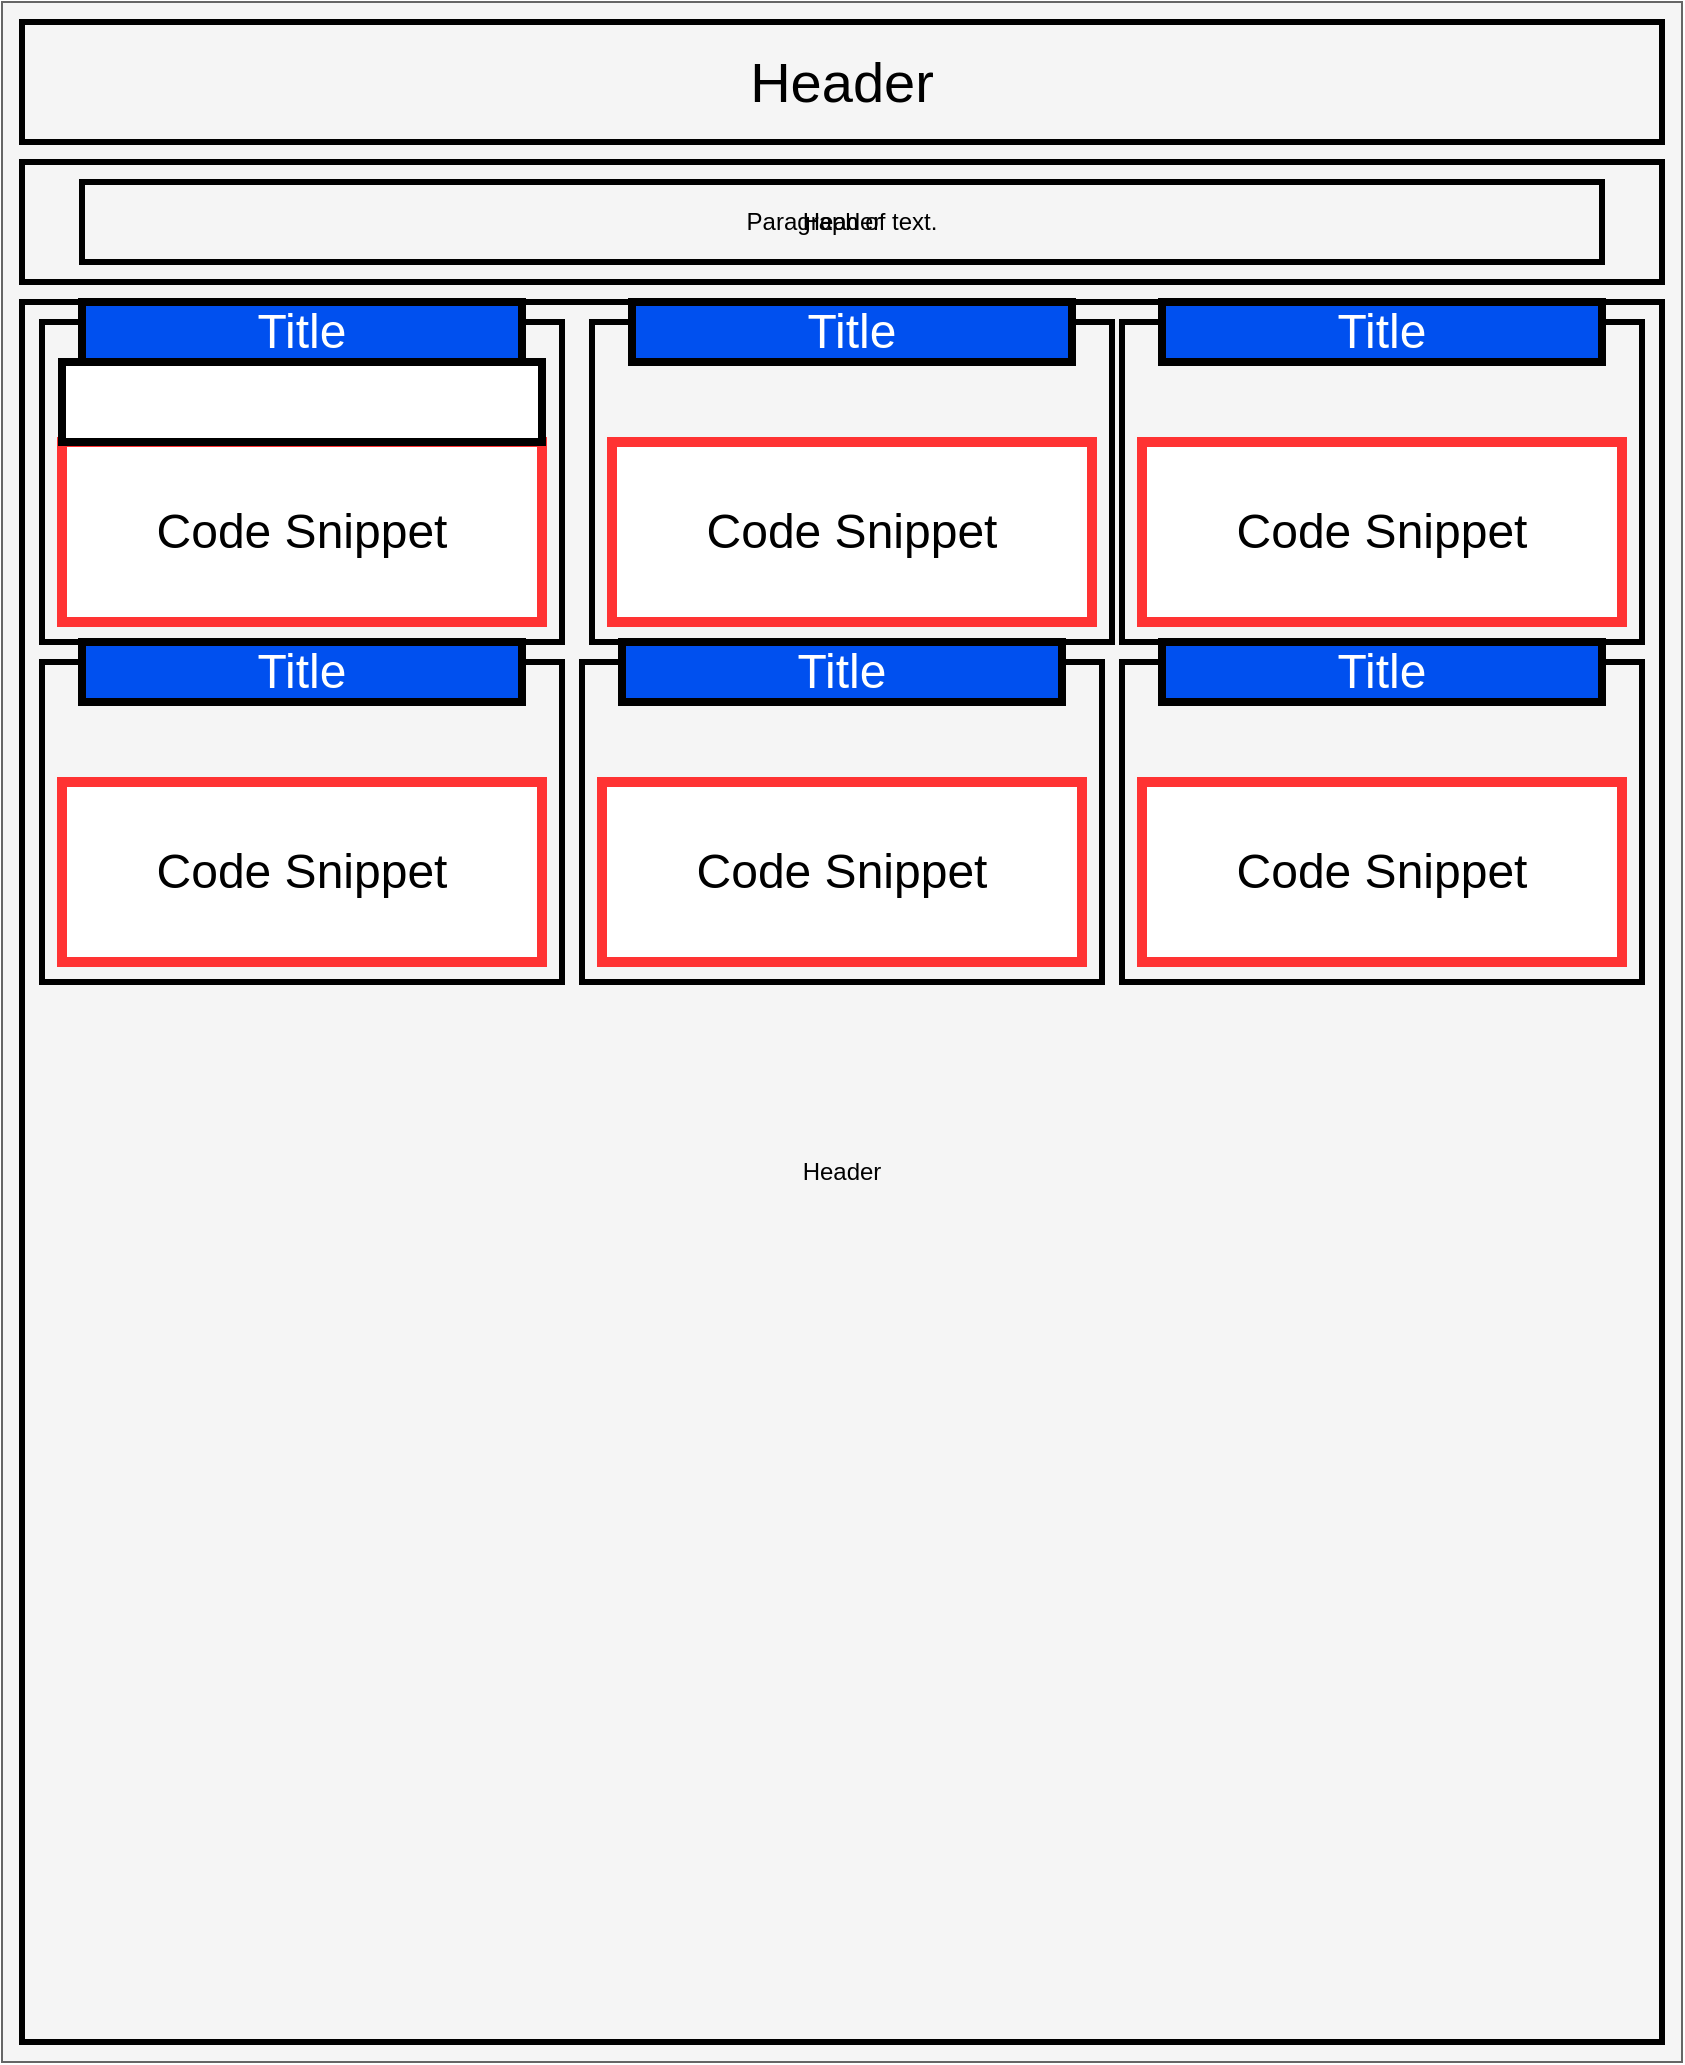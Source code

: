 <mxfile>
    <diagram id="s-5mIXKOr0SX4eYtKtyb" name="Page-1">
        <mxGraphModel dx="1072" dy="629" grid="1" gridSize="10" guides="1" tooltips="1" connect="1" arrows="1" fold="1" page="1" pageScale="1" pageWidth="850" pageHeight="1100" math="0" shadow="0">
            <root>
                <mxCell id="0"/>
                <mxCell id="1" parent="0"/>
                <mxCell id="12" value="" style="rounded=0;whiteSpace=wrap;html=1;labelBackgroundColor=#FF0000;fillColor=#f5f5f5;fontColor=#333333;strokeColor=#666666;" parent="1" vertex="1">
                    <mxGeometry width="840" height="1030" as="geometry"/>
                </mxCell>
                <mxCell id="15" value="Header" style="rounded=0;whiteSpace=wrap;html=1;labelBackgroundColor=none;fillColor=none;strokeWidth=3;strokeColor=#000000;fontColor=#000000;labelBorderColor=none;fontSize=28;" parent="1" vertex="1">
                    <mxGeometry x="10" y="10" width="820" height="60" as="geometry"/>
                </mxCell>
                <mxCell id="17" value="Header" style="rounded=0;whiteSpace=wrap;html=1;labelBackgroundColor=none;fillColor=none;strokeWidth=3;strokeColor=#000000;" parent="1" vertex="1">
                    <mxGeometry x="10" y="80" width="820" height="60" as="geometry"/>
                </mxCell>
                <mxCell id="18" value="Header" style="rounded=0;whiteSpace=wrap;html=1;labelBackgroundColor=none;fillColor=none;strokeWidth=3;strokeColor=#000000;" parent="1" vertex="1">
                    <mxGeometry x="10" y="150" width="820" height="870" as="geometry"/>
                </mxCell>
                <mxCell id="19" value="" style="rounded=0;whiteSpace=wrap;html=1;labelBackgroundColor=none;fillColor=none;strokeWidth=3;strokeColor=#000000;" parent="1" vertex="1">
                    <mxGeometry x="20" y="160" width="260" height="160" as="geometry"/>
                </mxCell>
                <mxCell id="27" value="Paragraph of text." style="rounded=0;whiteSpace=wrap;html=1;labelBackgroundColor=none;fillColor=none;strokeWidth=3;strokeColor=#000000;fontColor=#000000;" parent="1" vertex="1">
                    <mxGeometry x="40" y="90" width="760" height="40" as="geometry"/>
                </mxCell>
                <mxCell id="28" value="" style="rounded=0;whiteSpace=wrap;html=1;labelBackgroundColor=none;fillColor=none;strokeWidth=3;strokeColor=#000000;" parent="1" vertex="1">
                    <mxGeometry x="295" y="160" width="260" height="160" as="geometry"/>
                </mxCell>
                <mxCell id="29" value="" style="rounded=0;whiteSpace=wrap;html=1;labelBackgroundColor=none;fillColor=none;strokeWidth=3;strokeColor=#000000;" parent="1" vertex="1">
                    <mxGeometry x="560" y="160" width="260" height="160" as="geometry"/>
                </mxCell>
                <mxCell id="30" value="" style="rounded=0;whiteSpace=wrap;html=1;labelBackgroundColor=none;fillColor=none;strokeWidth=3;strokeColor=#000000;" parent="1" vertex="1">
                    <mxGeometry x="20" y="330" width="260" height="160" as="geometry"/>
                </mxCell>
                <mxCell id="31" value="" style="rounded=0;whiteSpace=wrap;html=1;labelBackgroundColor=none;fillColor=none;strokeWidth=3;strokeColor=#000000;" parent="1" vertex="1">
                    <mxGeometry x="290" y="330" width="260" height="160" as="geometry"/>
                </mxCell>
                <mxCell id="32" value="" style="rounded=0;whiteSpace=wrap;html=1;labelBackgroundColor=none;fillColor=none;strokeWidth=3;strokeColor=#000000;" parent="1" vertex="1">
                    <mxGeometry x="560" y="330" width="260" height="160" as="geometry"/>
                </mxCell>
                <mxCell id="36" value="Title" style="rounded=0;whiteSpace=wrap;html=1;fillColor=#0050ef;fontColor=#ffffff;strokeColor=#000000;fontSize=24;strokeWidth=4;" vertex="1" parent="1">
                    <mxGeometry x="40" y="320" width="220" height="30" as="geometry"/>
                </mxCell>
                <mxCell id="39" value="Code Snippet" style="rounded=0;whiteSpace=wrap;html=1;fontSize=24;strokeWidth=5;strokeColor=#FF3333;" vertex="1" parent="1">
                    <mxGeometry x="30" y="220" width="240" height="90" as="geometry"/>
                </mxCell>
                <mxCell id="40" value="Code Snippet" style="rounded=0;whiteSpace=wrap;html=1;fontSize=24;strokeWidth=5;strokeColor=#FF3333;" vertex="1" parent="1">
                    <mxGeometry x="305" y="220" width="240" height="90" as="geometry"/>
                </mxCell>
                <mxCell id="41" value="Code Snippet" style="rounded=0;whiteSpace=wrap;html=1;fontSize=24;strokeWidth=5;strokeColor=#FF3333;" vertex="1" parent="1">
                    <mxGeometry x="570" y="220" width="240" height="90" as="geometry"/>
                </mxCell>
                <mxCell id="42" value="Code Snippet" style="rounded=0;whiteSpace=wrap;html=1;fontSize=24;strokeWidth=5;strokeColor=#FF3333;" vertex="1" parent="1">
                    <mxGeometry x="30" y="390" width="240" height="90" as="geometry"/>
                </mxCell>
                <mxCell id="43" value="Code Snippet" style="rounded=0;whiteSpace=wrap;html=1;fontSize=24;strokeWidth=5;strokeColor=#FF3333;" vertex="1" parent="1">
                    <mxGeometry x="300" y="390" width="240" height="90" as="geometry"/>
                </mxCell>
                <mxCell id="44" value="Code Snippet" style="rounded=0;whiteSpace=wrap;html=1;fontSize=24;strokeWidth=5;strokeColor=#FF3333;" vertex="1" parent="1">
                    <mxGeometry x="570" y="390" width="240" height="90" as="geometry"/>
                </mxCell>
                <mxCell id="45" value="Title" style="rounded=0;whiteSpace=wrap;html=1;fillColor=#0050ef;fontColor=#ffffff;strokeColor=#000000;fontSize=24;strokeWidth=4;" vertex="1" parent="1">
                    <mxGeometry x="310" y="320" width="220" height="30" as="geometry"/>
                </mxCell>
                <mxCell id="46" value="Title" style="rounded=0;whiteSpace=wrap;html=1;fillColor=#0050ef;fontColor=#ffffff;strokeColor=#000000;fontSize=24;strokeWidth=4;" vertex="1" parent="1">
                    <mxGeometry x="580" y="320" width="220" height="30" as="geometry"/>
                </mxCell>
                <mxCell id="47" value="Title" style="rounded=0;whiteSpace=wrap;html=1;fillColor=#0050ef;fontColor=#ffffff;strokeColor=#000000;fontSize=24;strokeWidth=4;" vertex="1" parent="1">
                    <mxGeometry x="40" y="150" width="220" height="30" as="geometry"/>
                </mxCell>
                <mxCell id="48" value="Title" style="rounded=0;whiteSpace=wrap;html=1;fillColor=#0050ef;fontColor=#ffffff;strokeColor=#000000;fontSize=24;strokeWidth=4;" vertex="1" parent="1">
                    <mxGeometry x="315" y="150" width="220" height="30" as="geometry"/>
                </mxCell>
                <mxCell id="49" value="Title" style="rounded=0;whiteSpace=wrap;html=1;fillColor=#0050ef;fontColor=#ffffff;strokeColor=#000000;fontSize=24;strokeWidth=4;" vertex="1" parent="1">
                    <mxGeometry x="580" y="150" width="220" height="30" as="geometry"/>
                </mxCell>
                <mxCell id="50" value="" style="rounded=0;whiteSpace=wrap;html=1;fontSize=24;strokeColor=#000000;strokeWidth=4;" vertex="1" parent="1">
                    <mxGeometry x="30" y="180" width="240" height="40" as="geometry"/>
                </mxCell>
            </root>
        </mxGraphModel>
    </diagram>
</mxfile>